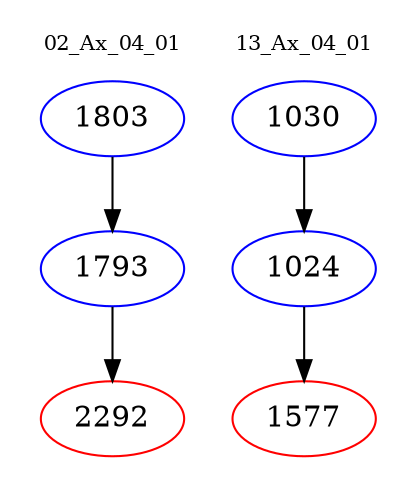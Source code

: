 digraph{
subgraph cluster_0 {
color = white
label = "02_Ax_04_01";
fontsize=10;
T0_1803 [label="1803", color="blue"]
T0_1803 -> T0_1793 [color="black"]
T0_1793 [label="1793", color="blue"]
T0_1793 -> T0_2292 [color="black"]
T0_2292 [label="2292", color="red"]
}
subgraph cluster_1 {
color = white
label = "13_Ax_04_01";
fontsize=10;
T1_1030 [label="1030", color="blue"]
T1_1030 -> T1_1024 [color="black"]
T1_1024 [label="1024", color="blue"]
T1_1024 -> T1_1577 [color="black"]
T1_1577 [label="1577", color="red"]
}
}
